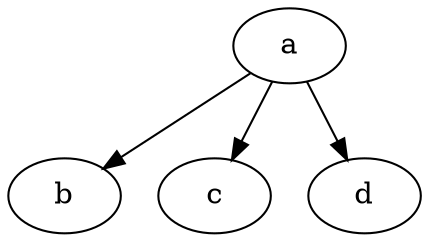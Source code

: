 digraph simple1 {
	a [weight=1];
	b [weight=1];
	c [weight=1];
	d [weight=1];
	a -> b [weight=1];
	a -> c [weight=2];
	a -> d [weight=3];
}

